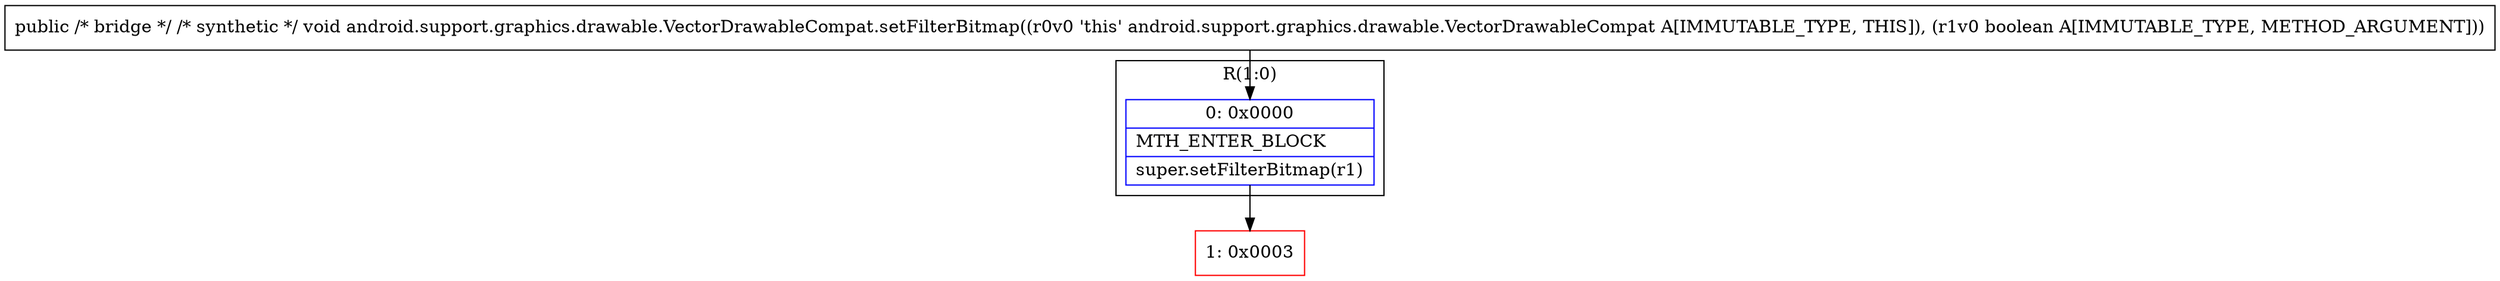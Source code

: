 digraph "CFG forandroid.support.graphics.drawable.VectorDrawableCompat.setFilterBitmap(Z)V" {
subgraph cluster_Region_1891840748 {
label = "R(1:0)";
node [shape=record,color=blue];
Node_0 [shape=record,label="{0\:\ 0x0000|MTH_ENTER_BLOCK\l|super.setFilterBitmap(r1)\l}"];
}
Node_1 [shape=record,color=red,label="{1\:\ 0x0003}"];
MethodNode[shape=record,label="{public \/* bridge *\/ \/* synthetic *\/ void android.support.graphics.drawable.VectorDrawableCompat.setFilterBitmap((r0v0 'this' android.support.graphics.drawable.VectorDrawableCompat A[IMMUTABLE_TYPE, THIS]), (r1v0 boolean A[IMMUTABLE_TYPE, METHOD_ARGUMENT])) }"];
MethodNode -> Node_0;
Node_0 -> Node_1;
}

